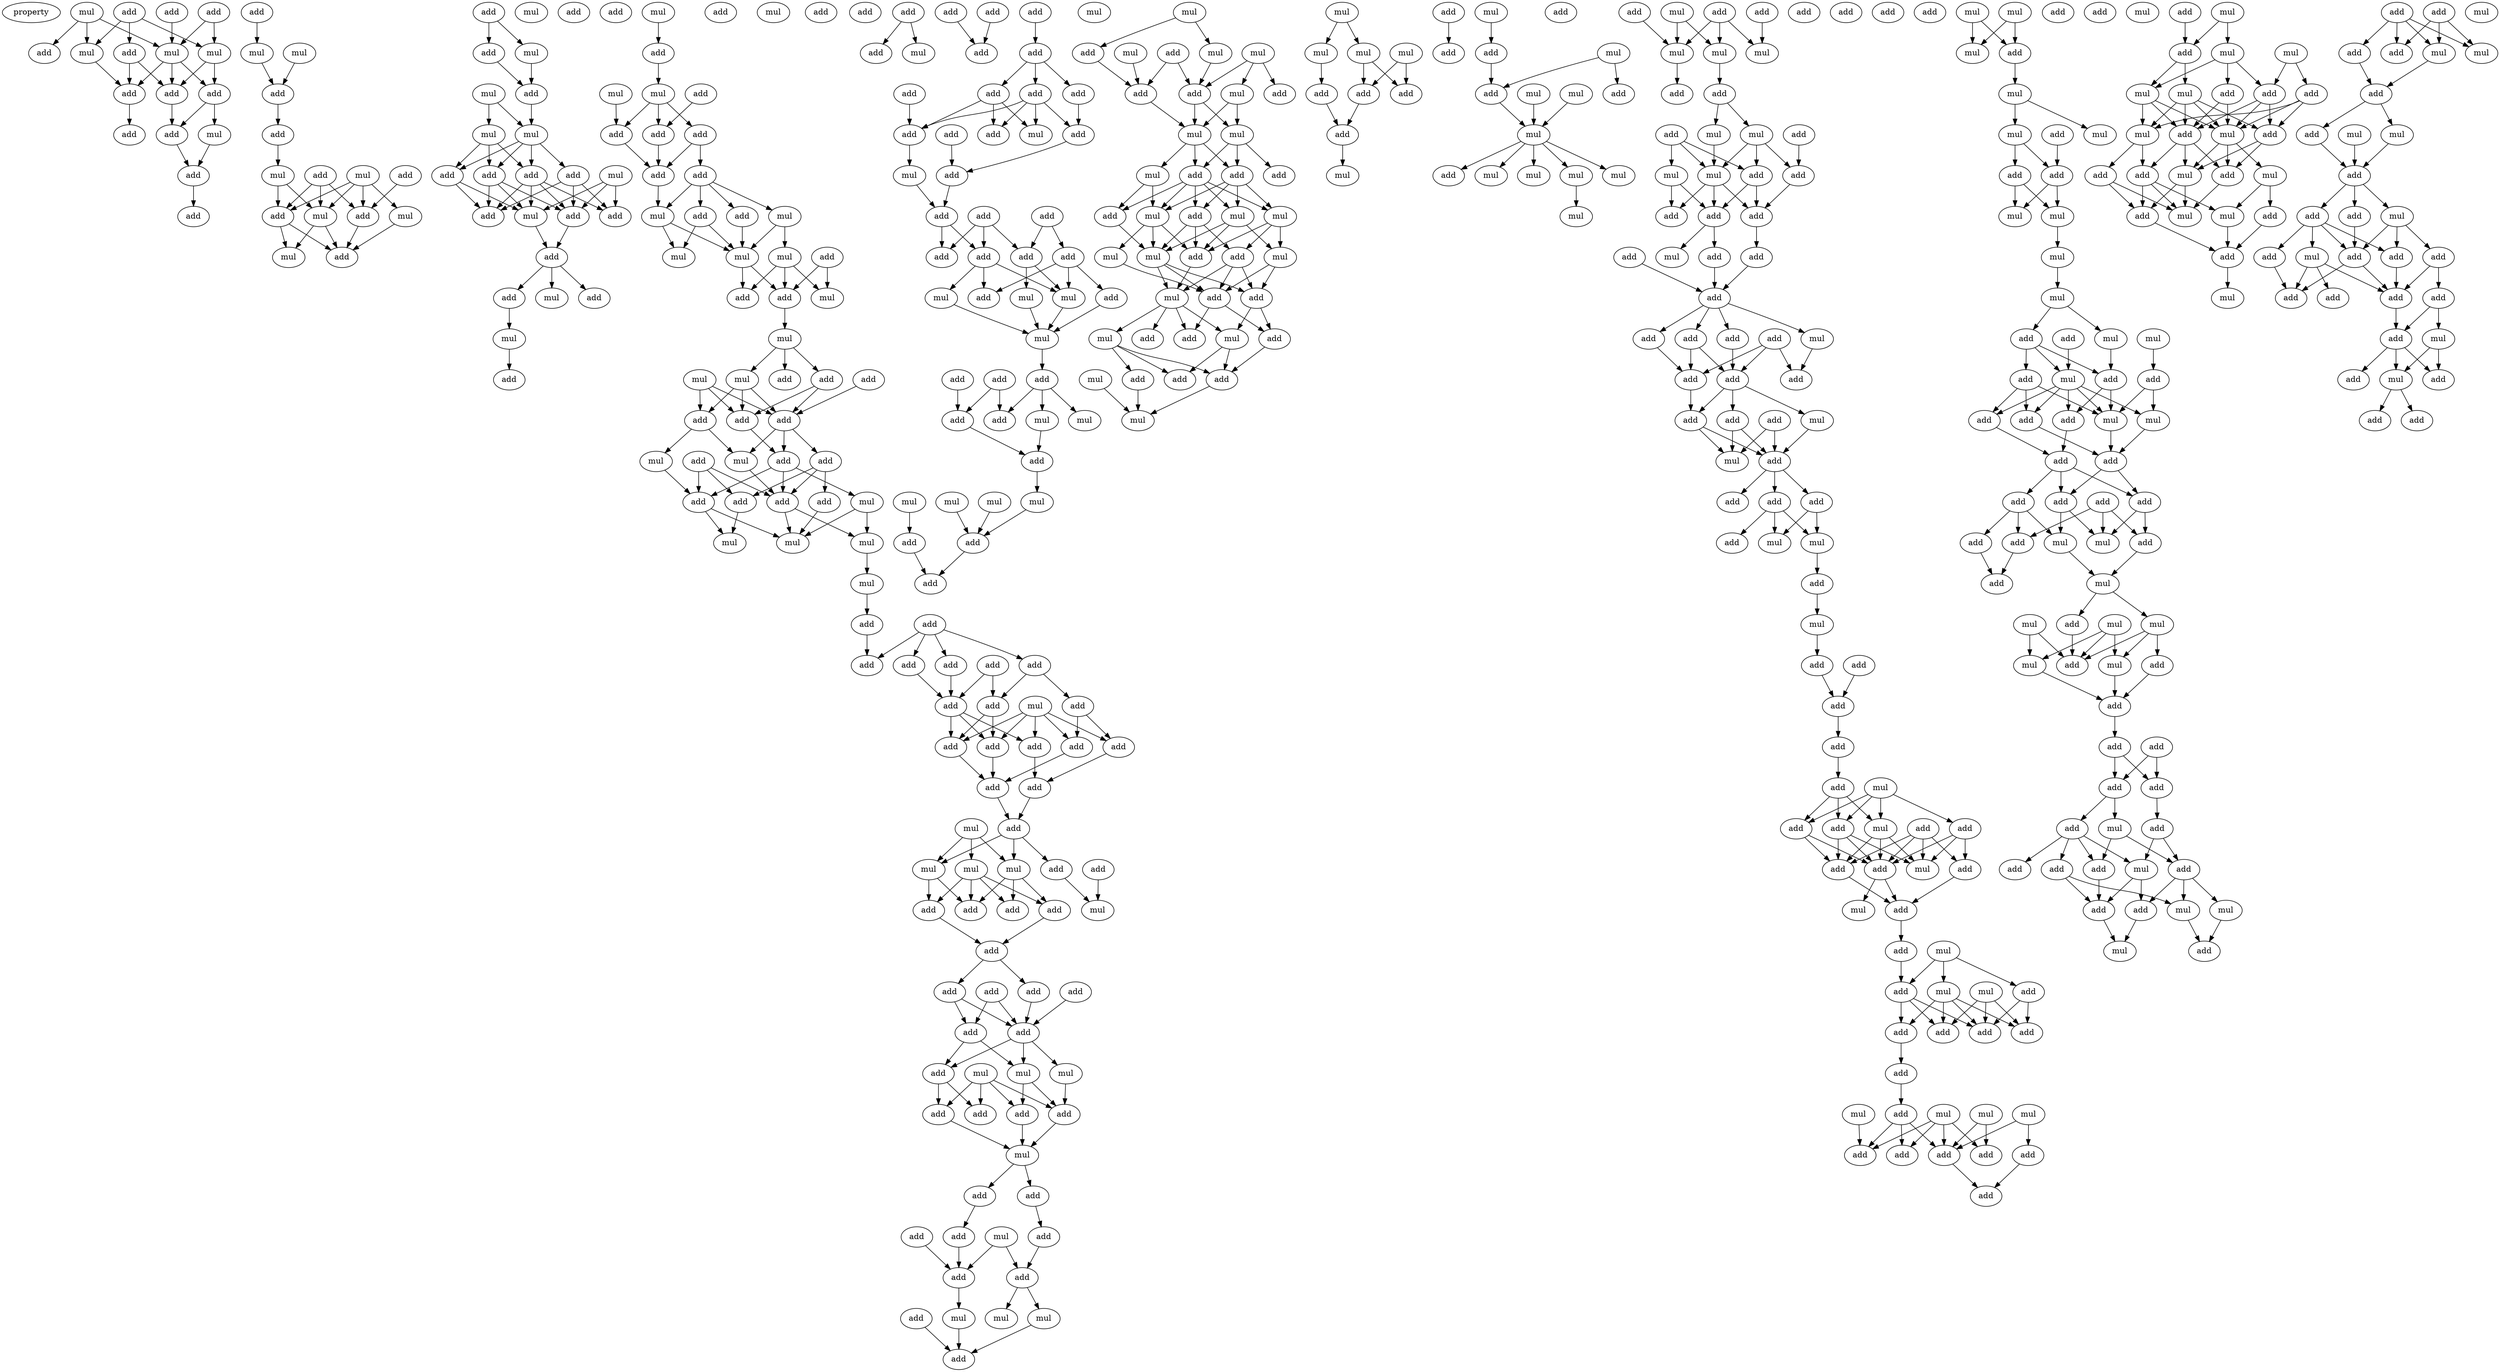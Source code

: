 digraph {
    node [fontcolor=black]
    property [mul=2,lf=1.6]
    0 [ label = add ];
    1 [ label = add ];
    2 [ label = add ];
    3 [ label = mul ];
    4 [ label = mul ];
    5 [ label = add ];
    6 [ label = mul ];
    7 [ label = mul ];
    8 [ label = add ];
    9 [ label = add ];
    10 [ label = add ];
    11 [ label = add ];
    12 [ label = add ];
    13 [ label = add ];
    14 [ label = mul ];
    15 [ label = add ];
    16 [ label = add ];
    17 [ label = add ];
    18 [ label = mul ];
    19 [ label = mul ];
    20 [ label = add ];
    21 [ label = add ];
    22 [ label = mul ];
    23 [ label = mul ];
    24 [ label = add ];
    25 [ label = add ];
    26 [ label = add ];
    27 [ label = add ];
    28 [ label = mul ];
    29 [ label = mul ];
    30 [ label = mul ];
    31 [ label = add ];
    32 [ label = add ];
    33 [ label = mul ];
    34 [ label = add ];
    35 [ label = mul ];
    36 [ label = add ];
    37 [ label = mul ];
    38 [ label = mul ];
    39 [ label = mul ];
    40 [ label = mul ];
    41 [ label = add ];
    42 [ label = add ];
    43 [ label = add ];
    44 [ label = add ];
    45 [ label = add ];
    46 [ label = add ];
    47 [ label = add ];
    48 [ label = mul ];
    49 [ label = add ];
    50 [ label = add ];
    51 [ label = mul ];
    52 [ label = add ];
    53 [ label = add ];
    54 [ label = mul ];
    55 [ label = add ];
    56 [ label = add ];
    57 [ label = mul ];
    58 [ label = add ];
    59 [ label = add ];
    60 [ label = add ];
    61 [ label = mul ];
    62 [ label = mul ];
    63 [ label = mul ];
    64 [ label = add ];
    65 [ label = add ];
    66 [ label = add ];
    67 [ label = add ];
    68 [ label = add ];
    69 [ label = add ];
    70 [ label = add ];
    71 [ label = mul ];
    72 [ label = mul ];
    73 [ label = mul ];
    74 [ label = mul ];
    75 [ label = mul ];
    76 [ label = add ];
    77 [ label = add ];
    78 [ label = add ];
    79 [ label = mul ];
    80 [ label = mul ];
    81 [ label = mul ];
    82 [ label = add ];
    83 [ label = add ];
    84 [ label = mul ];
    85 [ label = add ];
    86 [ label = add ];
    87 [ label = add ];
    88 [ label = add ];
    89 [ label = add ];
    90 [ label = mul ];
    91 [ label = add ];
    92 [ label = add ];
    93 [ label = mul ];
    94 [ label = add ];
    95 [ label = add ];
    96 [ label = mul ];
    97 [ label = add ];
    98 [ label = add ];
    99 [ label = mul ];
    100 [ label = mul ];
    101 [ label = mul ];
    102 [ label = mul ];
    103 [ label = add ];
    104 [ label = add ];
    105 [ label = add ];
    106 [ label = add ];
    107 [ label = add ];
    108 [ label = add ];
    109 [ label = add ];
    110 [ label = add ];
    111 [ label = add ];
    112 [ label = mul ];
    113 [ label = add ];
    114 [ label = add ];
    115 [ label = add ];
    116 [ label = add ];
    117 [ label = add ];
    118 [ label = add ];
    119 [ label = add ];
    120 [ label = add ];
    121 [ label = add ];
    122 [ label = mul ];
    123 [ label = mul ];
    124 [ label = mul ];
    125 [ label = mul ];
    126 [ label = add ];
    127 [ label = add ];
    128 [ label = mul ];
    129 [ label = add ];
    130 [ label = add ];
    131 [ label = add ];
    132 [ label = add ];
    133 [ label = add ];
    134 [ label = add ];
    135 [ label = add ];
    136 [ label = add ];
    137 [ label = add ];
    138 [ label = add ];
    139 [ label = add ];
    140 [ label = add ];
    141 [ label = add ];
    142 [ label = mul ];
    143 [ label = mul ];
    144 [ label = mul ];
    145 [ label = add ];
    146 [ label = add ];
    147 [ label = add ];
    148 [ label = add ];
    149 [ label = mul ];
    150 [ label = add ];
    151 [ label = add ];
    152 [ label = add ];
    153 [ label = add ];
    154 [ label = mul ];
    155 [ label = add ];
    156 [ label = add ];
    157 [ label = add ];
    158 [ label = add ];
    159 [ label = mul ];
    160 [ label = mul ];
    161 [ label = mul ];
    162 [ label = add ];
    163 [ label = add ];
    164 [ label = add ];
    165 [ label = add ];
    166 [ label = add ];
    167 [ label = mul ];
    168 [ label = add ];
    169 [ label = add ];
    170 [ label = add ];
    171 [ label = add ];
    172 [ label = add ];
    173 [ label = add ];
    174 [ label = add ];
    175 [ label = add ];
    176 [ label = add ];
    177 [ label = add ];
    178 [ label = add ];
    179 [ label = add ];
    180 [ label = mul ];
    181 [ label = mul ];
    182 [ label = add ];
    183 [ label = add ];
    184 [ label = add ];
    185 [ label = add ];
    186 [ label = add ];
    187 [ label = add ];
    188 [ label = add ];
    189 [ label = add ];
    190 [ label = mul ];
    191 [ label = add ];
    192 [ label = mul ];
    193 [ label = mul ];
    194 [ label = add ];
    195 [ label = mul ];
    196 [ label = add ];
    197 [ label = add ];
    198 [ label = add ];
    199 [ label = add ];
    200 [ label = add ];
    201 [ label = mul ];
    202 [ label = mul ];
    203 [ label = add ];
    204 [ label = mul ];
    205 [ label = mul ];
    206 [ label = mul ];
    207 [ label = mul ];
    208 [ label = add ];
    209 [ label = add ];
    210 [ label = mul ];
    211 [ label = add ];
    212 [ label = mul ];
    213 [ label = mul ];
    214 [ label = add ];
    215 [ label = mul ];
    216 [ label = mul ];
    217 [ label = add ];
    218 [ label = add ];
    219 [ label = mul ];
    220 [ label = add ];
    221 [ label = add ];
    222 [ label = mul ];
    223 [ label = mul ];
    224 [ label = add ];
    225 [ label = mul ];
    226 [ label = add ];
    227 [ label = add ];
    228 [ label = add ];
    229 [ label = mul ];
    230 [ label = add ];
    231 [ label = mul ];
    232 [ label = mul ];
    233 [ label = mul ];
    234 [ label = mul ];
    235 [ label = mul ];
    236 [ label = add ];
    237 [ label = add ];
    238 [ label = mul ];
    239 [ label = add ];
    240 [ label = add ];
    241 [ label = mul ];
    242 [ label = add ];
    243 [ label = mul ];
    244 [ label = add ];
    245 [ label = add ];
    246 [ label = add ];
    247 [ label = mul ];
    248 [ label = add ];
    249 [ label = add ];
    250 [ label = mul ];
    251 [ label = mul ];
    252 [ label = mul ];
    253 [ label = mul ];
    254 [ label = mul ];
    255 [ label = add ];
    256 [ label = add ];
    257 [ label = add ];
    258 [ label = add ];
    259 [ label = mul ];
    260 [ label = add ];
    261 [ label = add ];
    262 [ label = mul ];
    263 [ label = mul ];
    264 [ label = add ];
    265 [ label = add ];
    266 [ label = add ];
    267 [ label = add ];
    268 [ label = mul ];
    269 [ label = mul ];
    270 [ label = mul ];
    271 [ label = add ];
    272 [ label = mul ];
    273 [ label = mul ];
    274 [ label = mul ];
    275 [ label = mul ];
    276 [ label = mul ];
    277 [ label = add ];
    278 [ label = mul ];
    279 [ label = add ];
    280 [ label = add ];
    281 [ label = mul ];
    282 [ label = mul ];
    283 [ label = mul ];
    284 [ label = add ];
    285 [ label = add ];
    286 [ label = add ];
    287 [ label = add ];
    288 [ label = mul ];
    289 [ label = mul ];
    290 [ label = mul ];
    291 [ label = add ];
    292 [ label = add ];
    293 [ label = mul ];
    294 [ label = add ];
    295 [ label = add ];
    296 [ label = add ];
    297 [ label = mul ];
    298 [ label = add ];
    299 [ label = add ];
    300 [ label = add ];
    301 [ label = add ];
    302 [ label = add ];
    303 [ label = add ];
    304 [ label = mul ];
    305 [ label = add ];
    306 [ label = add ];
    307 [ label = add ];
    308 [ label = add ];
    309 [ label = add ];
    310 [ label = add ];
    311 [ label = add ];
    312 [ label = add ];
    313 [ label = mul ];
    314 [ label = add ];
    315 [ label = mul ];
    316 [ label = add ];
    317 [ label = add ];
    318 [ label = add ];
    319 [ label = add ];
    320 [ label = mul ];
    321 [ label = mul ];
    322 [ label = add ];
    323 [ label = mul ];
    324 [ label = add ];
    325 [ label = add ];
    326 [ label = add ];
    327 [ label = add ];
    328 [ label = add ];
    329 [ label = add ];
    330 [ label = add ];
    331 [ label = add ];
    332 [ label = mul ];
    333 [ label = add ];
    334 [ label = add ];
    335 [ label = add ];
    336 [ label = add ];
    337 [ label = mul ];
    338 [ label = add ];
    339 [ label = mul ];
    340 [ label = add ];
    341 [ label = add ];
    342 [ label = mul ];
    343 [ label = add ];
    344 [ label = add ];
    345 [ label = mul ];
    346 [ label = add ];
    347 [ label = mul ];
    348 [ label = mul ];
    349 [ label = add ];
    350 [ label = add ];
    351 [ label = add ];
    352 [ label = add ];
    353 [ label = add ];
    354 [ label = add ];
    355 [ label = mul ];
    356 [ label = add ];
    357 [ label = mul ];
    358 [ label = mul ];
    359 [ label = mul ];
    360 [ label = add ];
    361 [ label = add ];
    362 [ label = add ];
    363 [ label = add ];
    364 [ label = add ];
    365 [ label = add ];
    366 [ label = add ];
    367 [ label = mul ];
    368 [ label = mul ];
    369 [ label = add ];
    370 [ label = mul ];
    371 [ label = add ];
    372 [ label = mul ];
    373 [ label = mul ];
    374 [ label = mul ];
    375 [ label = add ];
    376 [ label = add ];
    377 [ label = add ];
    378 [ label = mul ];
    379 [ label = mul ];
    380 [ label = mul ];
    381 [ label = add ];
    382 [ label = mul ];
    383 [ label = mul ];
    384 [ label = mul ];
    385 [ label = add ];
    386 [ label = add ];
    387 [ label = add ];
    388 [ label = add ];
    389 [ label = mul ];
    390 [ label = add ];
    391 [ label = add ];
    392 [ label = add ];
    393 [ label = mul ];
    394 [ label = mul ];
    395 [ label = add ];
    396 [ label = add ];
    397 [ label = add ];
    398 [ label = add ];
    399 [ label = add ];
    400 [ label = add ];
    401 [ label = add ];
    402 [ label = mul ];
    403 [ label = add ];
    404 [ label = add ];
    405 [ label = add ];
    406 [ label = mul ];
    407 [ label = add ];
    408 [ label = mul ];
    409 [ label = mul ];
    410 [ label = add ];
    411 [ label = mul ];
    412 [ label = mul ];
    413 [ label = mul ];
    414 [ label = mul ];
    415 [ label = mul ];
    416 [ label = add ];
    417 [ label = add ];
    418 [ label = add ];
    419 [ label = add ];
    420 [ label = add ];
    421 [ label = add ];
    422 [ label = add ];
    423 [ label = mul ];
    424 [ label = add ];
    425 [ label = add ];
    426 [ label = mul ];
    427 [ label = add ];
    428 [ label = add ];
    429 [ label = add ];
    430 [ label = add ];
    431 [ label = mul ];
    432 [ label = add ];
    433 [ label = add ];
    434 [ label = mul ];
    435 [ label = mul ];
    436 [ label = add ];
    437 [ label = mul ];
    438 [ label = add ];
    439 [ label = add ];
    440 [ label = mul ];
    441 [ label = mul ];
    442 [ label = add ];
    443 [ label = add ];
    444 [ label = mul ];
    445 [ label = add ];
    446 [ label = mul ];
    447 [ label = add ];
    448 [ label = add ];
    449 [ label = mul ];
    450 [ label = mul ];
    451 [ label = mul ];
    452 [ label = mul ];
    453 [ label = add ];
    454 [ label = add ];
    455 [ label = add ];
    456 [ label = mul ];
    457 [ label = mul ];
    458 [ label = add ];
    459 [ label = add ];
    460 [ label = add ];
    461 [ label = add ];
    462 [ label = add ];
    463 [ label = mul ];
    464 [ label = mul ];
    465 [ label = add ];
    466 [ label = add ];
    467 [ label = mul ];
    468 [ label = mul ];
    469 [ label = add ];
    470 [ label = mul ];
    471 [ label = mul ];
    472 [ label = add ];
    473 [ label = add ];
    474 [ label = mul ];
    475 [ label = add ];
    476 [ label = add ];
    477 [ label = mul ];
    478 [ label = add ];
    479 [ label = add ];
    480 [ label = add ];
    481 [ label = add ];
    482 [ label = add ];
    483 [ label = add ];
    484 [ label = add ];
    485 [ label = add ];
    486 [ label = add ];
    487 [ label = mul ];
    488 [ label = add ];
    489 [ label = mul ];
    490 [ label = add ];
    491 [ label = add ];
    492 [ label = add ];
    0 -> 4 [ name = 0 ];
    0 -> 7 [ name = 1 ];
    0 -> 8 [ name = 2 ];
    1 -> 6 [ name = 3 ];
    1 -> 7 [ name = 4 ];
    2 -> 6 [ name = 5 ];
    3 -> 4 [ name = 6 ];
    3 -> 5 [ name = 7 ];
    3 -> 6 [ name = 8 ];
    4 -> 10 [ name = 9 ];
    6 -> 9 [ name = 10 ];
    6 -> 10 [ name = 11 ];
    6 -> 11 [ name = 12 ];
    7 -> 9 [ name = 13 ];
    7 -> 11 [ name = 14 ];
    8 -> 9 [ name = 15 ];
    8 -> 10 [ name = 16 ];
    9 -> 12 [ name = 17 ];
    10 -> 13 [ name = 18 ];
    11 -> 12 [ name = 19 ];
    11 -> 14 [ name = 20 ];
    12 -> 16 [ name = 21 ];
    14 -> 16 [ name = 22 ];
    15 -> 18 [ name = 23 ];
    16 -> 17 [ name = 24 ];
    18 -> 20 [ name = 25 ];
    19 -> 20 [ name = 26 ];
    20 -> 21 [ name = 27 ];
    21 -> 22 [ name = 28 ];
    22 -> 26 [ name = 29 ];
    22 -> 28 [ name = 30 ];
    23 -> 26 [ name = 31 ];
    23 -> 27 [ name = 32 ];
    23 -> 28 [ name = 33 ];
    23 -> 29 [ name = 34 ];
    24 -> 26 [ name = 35 ];
    24 -> 27 [ name = 36 ];
    24 -> 28 [ name = 37 ];
    25 -> 27 [ name = 38 ];
    26 -> 30 [ name = 39 ];
    26 -> 31 [ name = 40 ];
    27 -> 31 [ name = 41 ];
    28 -> 30 [ name = 42 ];
    28 -> 31 [ name = 43 ];
    29 -> 31 [ name = 44 ];
    32 -> 34 [ name = 45 ];
    32 -> 35 [ name = 46 ];
    34 -> 36 [ name = 47 ];
    35 -> 36 [ name = 48 ];
    36 -> 38 [ name = 49 ];
    37 -> 38 [ name = 50 ];
    37 -> 39 [ name = 51 ];
    38 -> 41 [ name = 52 ];
    38 -> 42 [ name = 53 ];
    38 -> 43 [ name = 54 ];
    38 -> 44 [ name = 55 ];
    39 -> 41 [ name = 56 ];
    39 -> 42 [ name = 57 ];
    39 -> 43 [ name = 58 ];
    40 -> 46 [ name = 59 ];
    40 -> 47 [ name = 60 ];
    40 -> 48 [ name = 61 ];
    41 -> 45 [ name = 62 ];
    41 -> 48 [ name = 63 ];
    42 -> 45 [ name = 64 ];
    42 -> 46 [ name = 65 ];
    42 -> 47 [ name = 66 ];
    42 -> 48 [ name = 67 ];
    43 -> 45 [ name = 68 ];
    43 -> 46 [ name = 69 ];
    43 -> 48 [ name = 70 ];
    44 -> 45 [ name = 71 ];
    44 -> 46 [ name = 72 ];
    44 -> 47 [ name = 73 ];
    46 -> 49 [ name = 74 ];
    48 -> 49 [ name = 75 ];
    49 -> 50 [ name = 76 ];
    49 -> 51 [ name = 77 ];
    49 -> 53 [ name = 78 ];
    50 -> 54 [ name = 79 ];
    54 -> 56 [ name = 80 ];
    57 -> 59 [ name = 81 ];
    59 -> 62 [ name = 82 ];
    60 -> 66 [ name = 83 ];
    61 -> 64 [ name = 84 ];
    62 -> 64 [ name = 85 ];
    62 -> 65 [ name = 86 ];
    62 -> 66 [ name = 87 ];
    64 -> 68 [ name = 88 ];
    65 -> 67 [ name = 89 ];
    65 -> 68 [ name = 90 ];
    66 -> 68 [ name = 91 ];
    67 -> 69 [ name = 92 ];
    67 -> 70 [ name = 93 ];
    67 -> 71 [ name = 94 ];
    67 -> 72 [ name = 95 ];
    68 -> 72 [ name = 96 ];
    69 -> 75 [ name = 97 ];
    70 -> 74 [ name = 98 ];
    70 -> 75 [ name = 99 ];
    71 -> 73 [ name = 100 ];
    71 -> 75 [ name = 101 ];
    72 -> 74 [ name = 102 ];
    72 -> 75 [ name = 103 ];
    73 -> 77 [ name = 104 ];
    73 -> 78 [ name = 105 ];
    73 -> 79 [ name = 106 ];
    75 -> 77 [ name = 107 ];
    75 -> 78 [ name = 108 ];
    76 -> 77 [ name = 109 ];
    76 -> 79 [ name = 110 ];
    77 -> 80 [ name = 111 ];
    80 -> 81 [ name = 112 ];
    80 -> 83 [ name = 113 ];
    80 -> 85 [ name = 114 ];
    81 -> 86 [ name = 115 ];
    81 -> 87 [ name = 116 ];
    81 -> 88 [ name = 117 ];
    82 -> 88 [ name = 118 ];
    83 -> 86 [ name = 119 ];
    83 -> 88 [ name = 120 ];
    84 -> 86 [ name = 121 ];
    84 -> 87 [ name = 122 ];
    84 -> 88 [ name = 123 ];
    86 -> 92 [ name = 124 ];
    87 -> 90 [ name = 125 ];
    87 -> 93 [ name = 126 ];
    88 -> 89 [ name = 127 ];
    88 -> 92 [ name = 128 ];
    88 -> 93 [ name = 129 ];
    89 -> 94 [ name = 130 ];
    89 -> 95 [ name = 131 ];
    89 -> 98 [ name = 132 ];
    90 -> 97 [ name = 133 ];
    91 -> 95 [ name = 134 ];
    91 -> 97 [ name = 135 ];
    91 -> 98 [ name = 136 ];
    92 -> 95 [ name = 137 ];
    92 -> 96 [ name = 138 ];
    92 -> 97 [ name = 139 ];
    93 -> 95 [ name = 140 ];
    94 -> 100 [ name = 141 ];
    95 -> 99 [ name = 142 ];
    95 -> 100 [ name = 143 ];
    96 -> 99 [ name = 144 ];
    96 -> 100 [ name = 145 ];
    97 -> 100 [ name = 146 ];
    97 -> 101 [ name = 147 ];
    98 -> 101 [ name = 148 ];
    99 -> 102 [ name = 149 ];
    102 -> 103 [ name = 150 ];
    103 -> 105 [ name = 151 ];
    104 -> 105 [ name = 152 ];
    104 -> 106 [ name = 153 ];
    104 -> 107 [ name = 154 ];
    104 -> 108 [ name = 155 ];
    106 -> 110 [ name = 156 ];
    107 -> 111 [ name = 157 ];
    107 -> 113 [ name = 158 ];
    108 -> 110 [ name = 159 ];
    109 -> 110 [ name = 160 ];
    109 -> 113 [ name = 161 ];
    110 -> 114 [ name = 162 ];
    110 -> 115 [ name = 163 ];
    110 -> 118 [ name = 164 ];
    111 -> 116 [ name = 165 ];
    111 -> 117 [ name = 166 ];
    112 -> 114 [ name = 167 ];
    112 -> 115 [ name = 168 ];
    112 -> 116 [ name = 169 ];
    112 -> 117 [ name = 170 ];
    112 -> 118 [ name = 171 ];
    113 -> 115 [ name = 172 ];
    113 -> 118 [ name = 173 ];
    114 -> 120 [ name = 174 ];
    115 -> 119 [ name = 175 ];
    116 -> 119 [ name = 176 ];
    117 -> 120 [ name = 177 ];
    118 -> 119 [ name = 178 ];
    119 -> 121 [ name = 179 ];
    120 -> 121 [ name = 180 ];
    121 -> 123 [ name = 181 ];
    121 -> 125 [ name = 182 ];
    121 -> 126 [ name = 183 ];
    122 -> 123 [ name = 184 ];
    122 -> 124 [ name = 185 ];
    122 -> 125 [ name = 186 ];
    123 -> 129 [ name = 187 ];
    123 -> 131 [ name = 188 ];
    123 -> 132 [ name = 189 ];
    124 -> 129 [ name = 190 ];
    124 -> 130 [ name = 191 ];
    124 -> 131 [ name = 192 ];
    124 -> 132 [ name = 193 ];
    125 -> 130 [ name = 194 ];
    125 -> 131 [ name = 195 ];
    126 -> 128 [ name = 196 ];
    127 -> 128 [ name = 197 ];
    129 -> 133 [ name = 198 ];
    130 -> 133 [ name = 199 ];
    133 -> 134 [ name = 200 ];
    133 -> 136 [ name = 201 ];
    134 -> 139 [ name = 202 ];
    134 -> 140 [ name = 203 ];
    136 -> 140 [ name = 204 ];
    137 -> 139 [ name = 205 ];
    137 -> 140 [ name = 206 ];
    138 -> 140 [ name = 207 ];
    139 -> 141 [ name = 208 ];
    139 -> 142 [ name = 209 ];
    140 -> 141 [ name = 210 ];
    140 -> 142 [ name = 211 ];
    140 -> 143 [ name = 212 ];
    141 -> 147 [ name = 213 ];
    141 -> 148 [ name = 214 ];
    142 -> 145 [ name = 215 ];
    142 -> 146 [ name = 216 ];
    143 -> 145 [ name = 217 ];
    144 -> 145 [ name = 218 ];
    144 -> 146 [ name = 219 ];
    144 -> 147 [ name = 220 ];
    144 -> 148 [ name = 221 ];
    145 -> 149 [ name = 222 ];
    146 -> 149 [ name = 223 ];
    147 -> 149 [ name = 224 ];
    149 -> 151 [ name = 225 ];
    149 -> 152 [ name = 226 ];
    151 -> 153 [ name = 227 ];
    152 -> 156 [ name = 228 ];
    153 -> 158 [ name = 229 ];
    154 -> 157 [ name = 230 ];
    154 -> 158 [ name = 231 ];
    155 -> 157 [ name = 232 ];
    156 -> 157 [ name = 233 ];
    157 -> 159 [ name = 234 ];
    158 -> 160 [ name = 235 ];
    158 -> 161 [ name = 236 ];
    159 -> 163 [ name = 237 ];
    160 -> 163 [ name = 238 ];
    162 -> 163 [ name = 239 ];
    164 -> 166 [ name = 240 ];
    164 -> 167 [ name = 241 ];
    165 -> 170 [ name = 242 ];
    168 -> 171 [ name = 243 ];
    169 -> 170 [ name = 244 ];
    171 -> 172 [ name = 245 ];
    171 -> 174 [ name = 246 ];
    171 -> 175 [ name = 247 ];
    172 -> 179 [ name = 248 ];
    173 -> 176 [ name = 249 ];
    174 -> 176 [ name = 250 ];
    174 -> 178 [ name = 251 ];
    174 -> 180 [ name = 252 ];
    175 -> 176 [ name = 253 ];
    175 -> 178 [ name = 254 ];
    175 -> 179 [ name = 255 ];
    175 -> 180 [ name = 256 ];
    176 -> 181 [ name = 257 ];
    177 -> 182 [ name = 258 ];
    179 -> 182 [ name = 259 ];
    181 -> 185 [ name = 260 ];
    182 -> 185 [ name = 261 ];
    183 -> 187 [ name = 262 ];
    183 -> 188 [ name = 263 ];
    183 -> 189 [ name = 264 ];
    184 -> 186 [ name = 265 ];
    184 -> 188 [ name = 266 ];
    185 -> 187 [ name = 267 ];
    185 -> 189 [ name = 268 ];
    186 -> 191 [ name = 269 ];
    186 -> 193 [ name = 270 ];
    186 -> 194 [ name = 271 ];
    188 -> 192 [ name = 272 ];
    188 -> 193 [ name = 273 ];
    189 -> 190 [ name = 274 ];
    189 -> 191 [ name = 275 ];
    189 -> 193 [ name = 276 ];
    190 -> 195 [ name = 277 ];
    192 -> 195 [ name = 278 ];
    193 -> 195 [ name = 279 ];
    194 -> 195 [ name = 280 ];
    195 -> 196 [ name = 281 ];
    196 -> 200 [ name = 282 ];
    196 -> 201 [ name = 283 ];
    196 -> 202 [ name = 284 ];
    197 -> 199 [ name = 285 ];
    197 -> 200 [ name = 286 ];
    198 -> 199 [ name = 287 ];
    199 -> 203 [ name = 288 ];
    202 -> 203 [ name = 289 ];
    203 -> 207 [ name = 290 ];
    204 -> 209 [ name = 291 ];
    205 -> 208 [ name = 292 ];
    206 -> 209 [ name = 293 ];
    207 -> 209 [ name = 294 ];
    208 -> 211 [ name = 295 ];
    209 -> 211 [ name = 296 ];
    212 -> 214 [ name = 297 ];
    212 -> 216 [ name = 298 ];
    213 -> 218 [ name = 299 ];
    213 -> 219 [ name = 300 ];
    213 -> 220 [ name = 301 ];
    214 -> 221 [ name = 302 ];
    215 -> 221 [ name = 303 ];
    216 -> 218 [ name = 304 ];
    217 -> 218 [ name = 305 ];
    217 -> 221 [ name = 306 ];
    218 -> 222 [ name = 307 ];
    218 -> 223 [ name = 308 ];
    219 -> 222 [ name = 309 ];
    219 -> 223 [ name = 310 ];
    221 -> 222 [ name = 311 ];
    222 -> 224 [ name = 312 ];
    222 -> 225 [ name = 313 ];
    222 -> 227 [ name = 314 ];
    223 -> 224 [ name = 315 ];
    223 -> 226 [ name = 316 ];
    223 -> 227 [ name = 317 ];
    224 -> 228 [ name = 318 ];
    224 -> 229 [ name = 319 ];
    224 -> 231 [ name = 320 ];
    224 -> 232 [ name = 321 ];
    225 -> 230 [ name = 322 ];
    225 -> 231 [ name = 323 ];
    227 -> 228 [ name = 324 ];
    227 -> 229 [ name = 325 ];
    227 -> 230 [ name = 326 ];
    227 -> 231 [ name = 327 ];
    227 -> 232 [ name = 328 ];
    228 -> 233 [ name = 329 ];
    228 -> 236 [ name = 330 ];
    228 -> 237 [ name = 331 ];
    229 -> 233 [ name = 332 ];
    229 -> 235 [ name = 333 ];
    229 -> 237 [ name = 334 ];
    230 -> 233 [ name = 335 ];
    231 -> 233 [ name = 336 ];
    231 -> 234 [ name = 337 ];
    231 -> 237 [ name = 338 ];
    232 -> 235 [ name = 339 ];
    232 -> 236 [ name = 340 ];
    232 -> 237 [ name = 341 ];
    233 -> 238 [ name = 342 ];
    233 -> 239 [ name = 343 ];
    233 -> 240 [ name = 344 ];
    234 -> 239 [ name = 345 ];
    235 -> 239 [ name = 346 ];
    235 -> 240 [ name = 347 ];
    236 -> 238 [ name = 348 ];
    236 -> 239 [ name = 349 ];
    236 -> 240 [ name = 350 ];
    237 -> 238 [ name = 351 ];
    238 -> 241 [ name = 352 ];
    238 -> 243 [ name = 353 ];
    238 -> 244 [ name = 354 ];
    238 -> 245 [ name = 355 ];
    239 -> 242 [ name = 356 ];
    239 -> 245 [ name = 357 ];
    240 -> 241 [ name = 358 ];
    240 -> 242 [ name = 359 ];
    241 -> 248 [ name = 360 ];
    241 -> 249 [ name = 361 ];
    242 -> 248 [ name = 362 ];
    243 -> 246 [ name = 363 ];
    243 -> 248 [ name = 364 ];
    243 -> 249 [ name = 365 ];
    246 -> 250 [ name = 366 ];
    247 -> 250 [ name = 367 ];
    248 -> 250 [ name = 368 ];
    251 -> 252 [ name = 369 ];
    251 -> 253 [ name = 370 ];
    252 -> 256 [ name = 371 ];
    253 -> 255 [ name = 372 ];
    253 -> 257 [ name = 373 ];
    254 -> 255 [ name = 374 ];
    254 -> 257 [ name = 375 ];
    256 -> 258 [ name = 376 ];
    257 -> 258 [ name = 377 ];
    258 -> 259 [ name = 378 ];
    260 -> 261 [ name = 379 ];
    262 -> 264 [ name = 380 ];
    263 -> 266 [ name = 381 ];
    263 -> 267 [ name = 382 ];
    264 -> 266 [ name = 383 ];
    266 -> 270 [ name = 384 ];
    268 -> 270 [ name = 385 ];
    269 -> 270 [ name = 386 ];
    270 -> 271 [ name = 387 ];
    270 -> 272 [ name = 388 ];
    270 -> 273 [ name = 389 ];
    270 -> 274 [ name = 390 ];
    270 -> 275 [ name = 391 ];
    274 -> 276 [ name = 392 ];
    277 -> 281 [ name = 393 ];
    277 -> 282 [ name = 394 ];
    277 -> 283 [ name = 395 ];
    278 -> 281 [ name = 396 ];
    278 -> 282 [ name = 397 ];
    279 -> 281 [ name = 398 ];
    280 -> 283 [ name = 399 ];
    281 -> 285 [ name = 400 ];
    282 -> 284 [ name = 401 ];
    284 -> 288 [ name = 402 ];
    284 -> 289 [ name = 403 ];
    286 -> 290 [ name = 404 ];
    286 -> 291 [ name = 405 ];
    286 -> 293 [ name = 406 ];
    287 -> 292 [ name = 407 ];
    288 -> 291 [ name = 408 ];
    288 -> 292 [ name = 409 ];
    288 -> 293 [ name = 410 ];
    289 -> 293 [ name = 411 ];
    290 -> 295 [ name = 412 ];
    290 -> 296 [ name = 413 ];
    291 -> 294 [ name = 414 ];
    291 -> 295 [ name = 415 ];
    292 -> 294 [ name = 416 ];
    293 -> 294 [ name = 417 ];
    293 -> 295 [ name = 418 ];
    293 -> 296 [ name = 419 ];
    294 -> 299 [ name = 420 ];
    295 -> 297 [ name = 421 ];
    295 -> 300 [ name = 422 ];
    298 -> 301 [ name = 423 ];
    299 -> 301 [ name = 424 ];
    300 -> 301 [ name = 425 ];
    301 -> 303 [ name = 426 ];
    301 -> 304 [ name = 427 ];
    301 -> 305 [ name = 428 ];
    301 -> 306 [ name = 429 ];
    302 -> 307 [ name = 430 ];
    302 -> 308 [ name = 431 ];
    302 -> 309 [ name = 432 ];
    303 -> 307 [ name = 433 ];
    304 -> 308 [ name = 434 ];
    305 -> 309 [ name = 435 ];
    306 -> 307 [ name = 436 ];
    306 -> 309 [ name = 437 ];
    307 -> 311 [ name = 438 ];
    309 -> 310 [ name = 439 ];
    309 -> 311 [ name = 440 ];
    309 -> 313 [ name = 441 ];
    310 -> 314 [ name = 442 ];
    310 -> 315 [ name = 443 ];
    311 -> 314 [ name = 444 ];
    311 -> 315 [ name = 445 ];
    312 -> 314 [ name = 446 ];
    312 -> 315 [ name = 447 ];
    313 -> 314 [ name = 448 ];
    314 -> 316 [ name = 449 ];
    314 -> 317 [ name = 450 ];
    314 -> 318 [ name = 451 ];
    317 -> 319 [ name = 452 ];
    317 -> 320 [ name = 453 ];
    317 -> 321 [ name = 454 ];
    318 -> 320 [ name = 455 ];
    318 -> 321 [ name = 456 ];
    321 -> 322 [ name = 457 ];
    322 -> 323 [ name = 458 ];
    323 -> 328 [ name = 459 ];
    326 -> 329 [ name = 460 ];
    328 -> 329 [ name = 461 ];
    329 -> 330 [ name = 462 ];
    330 -> 331 [ name = 463 ];
    331 -> 333 [ name = 464 ];
    331 -> 334 [ name = 465 ];
    331 -> 337 [ name = 466 ];
    332 -> 333 [ name = 467 ];
    332 -> 334 [ name = 468 ];
    332 -> 336 [ name = 469 ];
    332 -> 337 [ name = 470 ];
    333 -> 340 [ name = 471 ];
    333 -> 341 [ name = 472 ];
    334 -> 339 [ name = 473 ];
    334 -> 340 [ name = 474 ];
    334 -> 341 [ name = 475 ];
    335 -> 338 [ name = 476 ];
    335 -> 339 [ name = 477 ];
    335 -> 340 [ name = 478 ];
    335 -> 341 [ name = 479 ];
    336 -> 338 [ name = 480 ];
    336 -> 339 [ name = 481 ];
    336 -> 341 [ name = 482 ];
    337 -> 339 [ name = 483 ];
    337 -> 340 [ name = 484 ];
    337 -> 341 [ name = 485 ];
    338 -> 343 [ name = 486 ];
    340 -> 343 [ name = 487 ];
    341 -> 342 [ name = 488 ];
    341 -> 343 [ name = 489 ];
    343 -> 344 [ name = 490 ];
    344 -> 346 [ name = 491 ];
    345 -> 346 [ name = 492 ];
    345 -> 348 [ name = 493 ];
    345 -> 349 [ name = 494 ];
    346 -> 351 [ name = 495 ];
    346 -> 352 [ name = 496 ];
    346 -> 353 [ name = 497 ];
    347 -> 350 [ name = 498 ];
    347 -> 352 [ name = 499 ];
    347 -> 353 [ name = 500 ];
    348 -> 350 [ name = 501 ];
    348 -> 351 [ name = 502 ];
    348 -> 352 [ name = 503 ];
    348 -> 353 [ name = 504 ];
    349 -> 350 [ name = 505 ];
    349 -> 352 [ name = 506 ];
    351 -> 354 [ name = 507 ];
    354 -> 356 [ name = 508 ];
    355 -> 360 [ name = 509 ];
    355 -> 361 [ name = 510 ];
    355 -> 362 [ name = 511 ];
    355 -> 363 [ name = 512 ];
    356 -> 360 [ name = 513 ];
    356 -> 362 [ name = 514 ];
    356 -> 363 [ name = 515 ];
    357 -> 361 [ name = 516 ];
    357 -> 362 [ name = 517 ];
    358 -> 362 [ name = 518 ];
    358 -> 364 [ name = 519 ];
    359 -> 360 [ name = 520 ];
    362 -> 365 [ name = 521 ];
    364 -> 365 [ name = 522 ];
    367 -> 370 [ name = 523 ];
    367 -> 371 [ name = 524 ];
    368 -> 370 [ name = 525 ];
    368 -> 371 [ name = 526 ];
    371 -> 372 [ name = 527 ];
    372 -> 373 [ name = 528 ];
    372 -> 374 [ name = 529 ];
    374 -> 376 [ name = 530 ];
    374 -> 377 [ name = 531 ];
    375 -> 376 [ name = 532 ];
    376 -> 378 [ name = 533 ];
    376 -> 379 [ name = 534 ];
    377 -> 378 [ name = 535 ];
    377 -> 379 [ name = 536 ];
    379 -> 380 [ name = 537 ];
    380 -> 382 [ name = 538 ];
    382 -> 383 [ name = 539 ];
    382 -> 385 [ name = 540 ];
    383 -> 387 [ name = 541 ];
    384 -> 388 [ name = 542 ];
    385 -> 387 [ name = 543 ];
    385 -> 389 [ name = 544 ];
    385 -> 390 [ name = 545 ];
    386 -> 389 [ name = 546 ];
    387 -> 392 [ name = 547 ];
    387 -> 393 [ name = 548 ];
    388 -> 393 [ name = 549 ];
    388 -> 394 [ name = 550 ];
    389 -> 391 [ name = 551 ];
    389 -> 392 [ name = 552 ];
    389 -> 393 [ name = 553 ];
    389 -> 394 [ name = 554 ];
    389 -> 395 [ name = 555 ];
    390 -> 391 [ name = 556 ];
    390 -> 393 [ name = 557 ];
    390 -> 395 [ name = 558 ];
    391 -> 396 [ name = 559 ];
    392 -> 397 [ name = 560 ];
    393 -> 396 [ name = 561 ];
    394 -> 396 [ name = 562 ];
    395 -> 397 [ name = 563 ];
    396 -> 399 [ name = 564 ];
    396 -> 401 [ name = 565 ];
    397 -> 398 [ name = 566 ];
    397 -> 399 [ name = 567 ];
    397 -> 401 [ name = 568 ];
    398 -> 402 [ name = 569 ];
    398 -> 403 [ name = 570 ];
    398 -> 405 [ name = 571 ];
    399 -> 402 [ name = 572 ];
    399 -> 406 [ name = 573 ];
    400 -> 403 [ name = 574 ];
    400 -> 404 [ name = 575 ];
    400 -> 406 [ name = 576 ];
    401 -> 404 [ name = 577 ];
    401 -> 406 [ name = 578 ];
    402 -> 408 [ name = 579 ];
    403 -> 407 [ name = 580 ];
    404 -> 408 [ name = 581 ];
    405 -> 407 [ name = 582 ];
    408 -> 409 [ name = 583 ];
    408 -> 410 [ name = 584 ];
    409 -> 415 [ name = 585 ];
    409 -> 416 [ name = 586 ];
    409 -> 417 [ name = 587 ];
    410 -> 417 [ name = 588 ];
    411 -> 413 [ name = 589 ];
    411 -> 415 [ name = 590 ];
    411 -> 417 [ name = 591 ];
    412 -> 413 [ name = 592 ];
    412 -> 417 [ name = 593 ];
    413 -> 418 [ name = 594 ];
    415 -> 418 [ name = 595 ];
    416 -> 418 [ name = 596 ];
    418 -> 419 [ name = 597 ];
    419 -> 421 [ name = 598 ];
    419 -> 422 [ name = 599 ];
    420 -> 421 [ name = 600 ];
    420 -> 422 [ name = 601 ];
    421 -> 425 [ name = 602 ];
    422 -> 423 [ name = 603 ];
    422 -> 424 [ name = 604 ];
    423 -> 427 [ name = 605 ];
    423 -> 429 [ name = 606 ];
    424 -> 426 [ name = 607 ];
    424 -> 427 [ name = 608 ];
    424 -> 428 [ name = 609 ];
    424 -> 430 [ name = 610 ];
    425 -> 426 [ name = 611 ];
    425 -> 429 [ name = 612 ];
    426 -> 432 [ name = 613 ];
    426 -> 433 [ name = 614 ];
    427 -> 432 [ name = 615 ];
    428 -> 432 [ name = 616 ];
    428 -> 434 [ name = 617 ];
    429 -> 431 [ name = 618 ];
    429 -> 433 [ name = 619 ];
    429 -> 434 [ name = 620 ];
    431 -> 436 [ name = 621 ];
    432 -> 435 [ name = 622 ];
    433 -> 435 [ name = 623 ];
    434 -> 436 [ name = 624 ];
    437 -> 439 [ name = 625 ];
    437 -> 441 [ name = 626 ];
    438 -> 439 [ name = 627 ];
    439 -> 444 [ name = 628 ];
    439 -> 446 [ name = 629 ];
    440 -> 442 [ name = 630 ];
    440 -> 443 [ name = 631 ];
    441 -> 442 [ name = 632 ];
    441 -> 445 [ name = 633 ];
    441 -> 446 [ name = 634 ];
    442 -> 447 [ name = 635 ];
    442 -> 448 [ name = 636 ];
    442 -> 450 [ name = 637 ];
    443 -> 447 [ name = 638 ];
    443 -> 449 [ name = 639 ];
    443 -> 450 [ name = 640 ];
    444 -> 447 [ name = 641 ];
    444 -> 448 [ name = 642 ];
    444 -> 449 [ name = 643 ];
    444 -> 450 [ name = 644 ];
    445 -> 448 [ name = 645 ];
    445 -> 450 [ name = 646 ];
    446 -> 448 [ name = 647 ];
    446 -> 449 [ name = 648 ];
    446 -> 450 [ name = 649 ];
    447 -> 451 [ name = 650 ];
    447 -> 454 [ name = 651 ];
    448 -> 451 [ name = 652 ];
    448 -> 454 [ name = 653 ];
    448 -> 455 [ name = 654 ];
    449 -> 453 [ name = 655 ];
    449 -> 455 [ name = 656 ];
    450 -> 451 [ name = 657 ];
    450 -> 452 [ name = 658 ];
    450 -> 454 [ name = 659 ];
    451 -> 457 [ name = 660 ];
    451 -> 459 [ name = 661 ];
    452 -> 456 [ name = 662 ];
    452 -> 458 [ name = 663 ];
    453 -> 457 [ name = 664 ];
    453 -> 459 [ name = 665 ];
    454 -> 457 [ name = 666 ];
    455 -> 456 [ name = 667 ];
    455 -> 457 [ name = 668 ];
    455 -> 459 [ name = 669 ];
    456 -> 460 [ name = 670 ];
    458 -> 460 [ name = 671 ];
    459 -> 460 [ name = 672 ];
    460 -> 463 [ name = 673 ];
    461 -> 465 [ name = 674 ];
    461 -> 466 [ name = 675 ];
    461 -> 467 [ name = 676 ];
    461 -> 468 [ name = 677 ];
    462 -> 465 [ name = 678 ];
    462 -> 467 [ name = 679 ];
    462 -> 468 [ name = 680 ];
    466 -> 469 [ name = 681 ];
    467 -> 469 [ name = 682 ];
    469 -> 470 [ name = 683 ];
    469 -> 472 [ name = 684 ];
    470 -> 473 [ name = 685 ];
    471 -> 473 [ name = 686 ];
    472 -> 473 [ name = 687 ];
    473 -> 474 [ name = 688 ];
    473 -> 475 [ name = 689 ];
    473 -> 476 [ name = 690 ];
    474 -> 478 [ name = 691 ];
    474 -> 480 [ name = 692 ];
    474 -> 481 [ name = 693 ];
    475 -> 478 [ name = 694 ];
    476 -> 477 [ name = 695 ];
    476 -> 478 [ name = 696 ];
    476 -> 479 [ name = 697 ];
    476 -> 480 [ name = 698 ];
    477 -> 482 [ name = 699 ];
    477 -> 483 [ name = 700 ];
    477 -> 484 [ name = 701 ];
    478 -> 483 [ name = 702 ];
    478 -> 484 [ name = 703 ];
    479 -> 484 [ name = 704 ];
    480 -> 483 [ name = 705 ];
    481 -> 483 [ name = 706 ];
    481 -> 485 [ name = 707 ];
    483 -> 486 [ name = 708 ];
    485 -> 486 [ name = 709 ];
    485 -> 487 [ name = 710 ];
    486 -> 488 [ name = 711 ];
    486 -> 489 [ name = 712 ];
    486 -> 490 [ name = 713 ];
    487 -> 488 [ name = 714 ];
    487 -> 489 [ name = 715 ];
    489 -> 491 [ name = 716 ];
    489 -> 492 [ name = 717 ];
}
